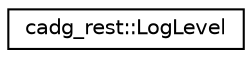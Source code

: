 digraph "Graphical Class Hierarchy"
{
 // LATEX_PDF_SIZE
  edge [fontname="Helvetica",fontsize="10",labelfontname="Helvetica",labelfontsize="10"];
  node [fontname="Helvetica",fontsize="10",shape=record];
  rankdir="LR";
  Node0 [label="cadg_rest::LogLevel",height=0.2,width=0.4,color="black", fillcolor="white", style="filled",URL="$structcadg__rest_1_1_log_level.html",tooltip="LegLevel is used for setting the level of logging."];
}
